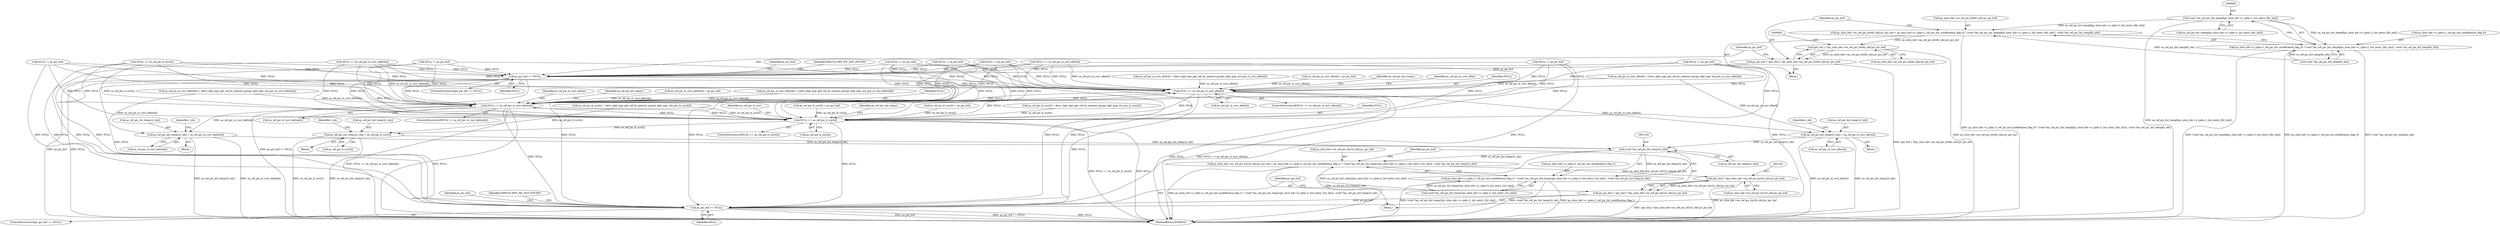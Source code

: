 digraph "0_Android_913d9e8d93d6b81bb8eac3fc2c1426651f5b259d_0@array" {
"1000907" [label="(Call,(void *)as_ref_pic_list_temp0[ps_slice_hdr->s_rplm.i1_list_entry_l0[r_idx]])"];
"1000893" [label="(Call,ps_slice_hdr->as_ref_pic_list0[r_idx].pv_pic_buf = ps_slice_hdr->s_rplm.i1_ref_pic_list_modification_flag_l0 ? (void *)as_ref_pic_list_temp0[ps_slice_hdr->s_rplm.i1_list_entry_l0[r_idx]] : (void *)as_ref_pic_list_temp0[r_idx])"];
"1000925" [label="(Call,(pic_buf_t *)ps_slice_hdr->as_ref_pic_list0[r_idx].pv_pic_buf)"];
"1000923" [label="(Call,ps_pic_buf = (pic_buf_t *)ps_slice_hdr->as_ref_pic_list0[r_idx].pv_pic_buf)"];
"1000935" [label="(Call,ps_pic_buf == NULL)"];
"1001007" [label="(Call,NULL == as_ref_pic_st_curr_after[i])"];
"1001022" [label="(Call,as_ref_pic_list_temp1[r_idx] = as_ref_pic_st_curr_after[i])"];
"1001153" [label="(Call,(void *)as_ref_pic_list_temp1[r_idx])"];
"1001128" [label="(Call,ps_slice_hdr->as_ref_pic_list1[r_idx].pv_pic_buf = ps_slice_hdr->s_rplm.i1_ref_pic_list_modification_flag_l1 ? (void *)as_ref_pic_list_temp1[ps_slice_hdr->s_rplm.i1_list_entry_l1[r_idx]] : (void *)as_ref_pic_list_temp1[r_idx])"];
"1001160" [label="(Call,(pic_buf_t *)ps_slice_hdr->as_ref_pic_list1[r_idx].pv_pic_buf)"];
"1001158" [label="(Call,ps_pic_buf = (pic_buf_t *)ps_slice_hdr->as_ref_pic_list1[r_idx].pv_pic_buf)"];
"1001170" [label="(Call,ps_pic_buf == NULL)"];
"1001136" [label="(Call,ps_slice_hdr->s_rplm.i1_ref_pic_list_modification_flag_l1 ? (void *)as_ref_pic_list_temp1[ps_slice_hdr->s_rplm.i1_list_entry_l1[r_idx]] : (void *)as_ref_pic_list_temp1[r_idx])"];
"1001049" [label="(Call,NULL == as_ref_pic_st_curr_before[i])"];
"1001064" [label="(Call,as_ref_pic_list_temp1[r_idx] = as_ref_pic_st_curr_before[i])"];
"1001091" [label="(Call,NULL == as_ref_pic_lt_curr[i])"];
"1001106" [label="(Call,as_ref_pic_list_temp1[r_idx] = as_ref_pic_lt_curr[i])"];
"1000901" [label="(Call,ps_slice_hdr->s_rplm.i1_ref_pic_list_modification_flag_l0 ? (void *)as_ref_pic_list_temp0[ps_slice_hdr->s_rplm.i1_list_entry_l0[r_idx]] : (void *)as_ref_pic_list_temp0[r_idx])"];
"1000927" [label="(Call,ps_slice_hdr->as_ref_pic_list0[r_idx].pv_pic_buf)"];
"1001006" [label="(ControlStructure,if(NULL == as_ref_pic_st_curr_after[i]))"];
"1001057" [label="(Identifier,as_ref_pic_st_curr_before)"];
"1001055" [label="(Call,as_ref_pic_st_curr_before[i] = ihevc_dpb_mgr_get_ref_by_nearest_poc(ps_dpb_mgr, ai4_poc_st_curr_before[i]))"];
"1001099" [label="(Identifier,as_ref_pic_lt_curr)"];
"1001048" [label="(ControlStructure,if(NULL == as_ref_pic_st_curr_before[i]))"];
"1001026" [label="(Call,as_ref_pic_st_curr_after[i])"];
"1001066" [label="(Identifier,as_ref_pic_list_temp1)"];
"1000941" [label="(Identifier,ps_mv_buf)"];
"1000909" [label="(Call,as_ref_pic_list_temp0[ps_slice_hdr->s_rplm.i1_list_entry_l0[r_idx]])"];
"1000702" [label="(Call,NULL != ps_pic_buf)"];
"1001051" [label="(Call,as_ref_pic_st_curr_before[i])"];
"1000856" [label="(Call,NULL == as_ref_pic_lt_curr[i])"];
"1000934" [label="(ControlStructure,if(ps_pic_buf == NULL))"];
"1000517" [label="(Call,NULL != ps_pic_buf)"];
"1001136" [label="(Call,ps_slice_hdr->s_rplm.i1_ref_pic_list_modification_flag_l1 ? (void *)as_ref_pic_list_temp1[ps_slice_hdr->s_rplm.i1_list_entry_l1[r_idx]] : (void *)as_ref_pic_list_temp1[r_idx])"];
"1001064" [label="(Call,as_ref_pic_list_temp1[r_idx] = as_ref_pic_st_curr_before[i])"];
"1000820" [label="(Call,as_ref_pic_st_curr_after[i] = ihevc_dpb_mgr_get_ref_by_nearest_poc(ps_dpb_mgr, ai4_poc_st_curr_after[i]))"];
"1001160" [label="(Call,(pic_buf_t *)ps_slice_hdr->as_ref_pic_list1[r_idx].pv_pic_buf)"];
"1001155" [label="(Call,as_ref_pic_list_temp1[r_idx])"];
"1001158" [label="(Call,ps_pic_buf = (pic_buf_t *)ps_slice_hdr->as_ref_pic_list1[r_idx].pv_pic_buf)"];
"1001097" [label="(Call,as_ref_pic_lt_curr[i] = ihevc_dpb_mgr_get_ref_by_nearest_poc(ps_dpb_mgr, ai4_poc_lt_curr[i]))"];
"1000644" [label="(Call,as_ref_pic_st_curr_before[i] = ps_pic_buf)"];
"1000935" [label="(Call,ps_pic_buf == NULL)"];
"1001049" [label="(Call,NULL == as_ref_pic_st_curr_before[i])"];
"1000540" [label="(Call,NULL != ps_pic_buf)"];
"1001091" [label="(Call,NULL == as_ref_pic_lt_curr[i])"];
"1001089" [label="(Block,)"];
"1000937" [label="(Identifier,NULL)"];
"1001086" [label="(Identifier,r_idx)"];
"1001110" [label="(Call,as_ref_pic_lt_curr[i])"];
"1001162" [label="(Call,ps_slice_hdr->as_ref_pic_list1[r_idx].pv_pic_buf)"];
"1000525" [label="(Call,as_ref_pic_lt_curr[i] = ps_pic_buf)"];
"1001090" [label="(ControlStructure,if(NULL == as_ref_pic_lt_curr[i]))"];
"1000894" [label="(Call,ps_slice_hdr->as_ref_pic_list0[r_idx].pv_pic_buf)"];
"1000939" [label="(Identifier,IHEVCD_REF_PIC_NOT_FOUND)"];
"1001065" [label="(Call,as_ref_pic_list_temp1[r_idx])"];
"1000580" [label="(Call,NULL != ps_pic_buf)"];
"1000778" [label="(Call,as_ref_pic_st_curr_before[i] = ihevc_dpb_mgr_get_ref_by_nearest_poc(ps_dpb_mgr, ai4_poc_st_curr_before[i]))"];
"1001068" [label="(Call,as_ref_pic_st_curr_before[i])"];
"1001176" [label="(Identifier,ps_mv_buf)"];
"1001047" [label="(Block,)"];
"1001002" [label="(Identifier,r_idx)"];
"1001128" [label="(Call,ps_slice_hdr->as_ref_pic_list1[r_idx].pv_pic_buf = ps_slice_hdr->s_rplm.i1_ref_pic_list_modification_flag_l1 ? (void *)as_ref_pic_list_temp1[ps_slice_hdr->s_rplm.i1_list_entry_l1[r_idx]] : (void *)as_ref_pic_list_temp1[r_idx])"];
"1000677" [label="(Call,as_ref_pic_st_curr_after[i] = ps_pic_buf)"];
"1001023" [label="(Call,as_ref_pic_list_temp1[r_idx])"];
"1001108" [label="(Identifier,as_ref_pic_list_temp1)"];
"1001172" [label="(Identifier,NULL)"];
"1001106" [label="(Call,as_ref_pic_list_temp1[r_idx] = as_ref_pic_lt_curr[i])"];
"1001126" [label="(Block,)"];
"1000548" [label="(Call,as_ref_pic_lt_curr[i] = ps_pic_buf)"];
"1001169" [label="(ControlStructure,if(ps_pic_buf == NULL))"];
"1000891" [label="(Block,)"];
"1001007" [label="(Call,NULL == as_ref_pic_st_curr_after[i])"];
"1001050" [label="(Identifier,NULL)"];
"1000603" [label="(Call,NULL != ps_pic_buf)"];
"1000907" [label="(Call,(void *)as_ref_pic_list_temp0[ps_slice_hdr->s_rplm.i1_list_entry_l0[r_idx]])"];
"1000901" [label="(Call,ps_slice_hdr->s_rplm.i1_ref_pic_list_modification_flag_l0 ? (void *)as_ref_pic_list_temp0[ps_slice_hdr->s_rplm.i1_list_entry_l0[r_idx]] : (void *)as_ref_pic_list_temp0[r_idx])"];
"1000924" [label="(Identifier,ps_pic_buf)"];
"1000814" [label="(Call,NULL == as_ref_pic_st_curr_after[i])"];
"1000893" [label="(Call,ps_slice_hdr->as_ref_pic_list0[r_idx].pv_pic_buf = ps_slice_hdr->s_rplm.i1_ref_pic_list_modification_flag_l0 ? (void *)as_ref_pic_list_temp0[ps_slice_hdr->s_rplm.i1_list_entry_l0[r_idx]] : (void *)as_ref_pic_list_temp0[r_idx])"];
"1000669" [label="(Call,NULL != ps_pic_buf)"];
"1000902" [label="(Call,ps_slice_hdr->s_rplm.i1_ref_pic_list_modification_flag_l0)"];
"1000862" [label="(Call,as_ref_pic_lt_curr[i] = ihevc_dpb_mgr_get_ref_by_nearest_poc(ps_dpb_mgr, ai4_poc_lt_curr[i]))"];
"1000772" [label="(Call,NULL == as_ref_pic_st_curr_before[i])"];
"1001107" [label="(Call,as_ref_pic_list_temp1[r_idx])"];
"1001153" [label="(Call,(void *)as_ref_pic_list_temp1[r_idx])"];
"1000925" [label="(Call,(pic_buf_t *)ps_slice_hdr->as_ref_pic_list0[r_idx].pv_pic_buf)"];
"1000636" [label="(Call,NULL != ps_pic_buf)"];
"1001142" [label="(Call,(void *)as_ref_pic_list_temp1[ps_slice_hdr->s_rplm.i1_list_entry_l1[r_idx]])"];
"1001300" [label="(MethodReturn,WORD32)"];
"1001013" [label="(Call,as_ref_pic_st_curr_after[i] = ihevc_dpb_mgr_get_ref_by_nearest_poc(ps_dpb_mgr, ai4_poc_st_curr_after[i]))"];
"1000936" [label="(Identifier,ps_pic_buf)"];
"1001009" [label="(Call,as_ref_pic_st_curr_after[i])"];
"1001137" [label="(Call,ps_slice_hdr->s_rplm.i1_ref_pic_list_modification_flag_l1)"];
"1001024" [label="(Identifier,as_ref_pic_list_temp1)"];
"1001159" [label="(Identifier,ps_pic_buf)"];
"1001171" [label="(Identifier,ps_pic_buf)"];
"1001015" [label="(Identifier,as_ref_pic_st_curr_after)"];
"1001092" [label="(Identifier,NULL)"];
"1001170" [label="(Call,ps_pic_buf == NULL)"];
"1001044" [label="(Identifier,r_idx)"];
"1001093" [label="(Call,as_ref_pic_lt_curr[i])"];
"1001129" [label="(Call,ps_slice_hdr->as_ref_pic_list1[r_idx].pv_pic_buf)"];
"1000918" [label="(Call,(void *)as_ref_pic_list_temp0[r_idx])"];
"1001005" [label="(Block,)"];
"1001022" [label="(Call,as_ref_pic_list_temp1[r_idx] = as_ref_pic_st_curr_after[i])"];
"1000923" [label="(Call,ps_pic_buf = (pic_buf_t *)ps_slice_hdr->as_ref_pic_list0[r_idx].pv_pic_buf)"];
"1001008" [label="(Identifier,NULL)"];
"1001174" [label="(Identifier,IHEVCD_REF_PIC_NOT_FOUND)"];
"1000907" -> "1000901"  [label="AST: "];
"1000907" -> "1000909"  [label="CFG: "];
"1000908" -> "1000907"  [label="AST: "];
"1000909" -> "1000907"  [label="AST: "];
"1000901" -> "1000907"  [label="CFG: "];
"1000907" -> "1001300"  [label="DDG: as_ref_pic_list_temp0[ps_slice_hdr->s_rplm.i1_list_entry_l0[r_idx]]"];
"1000907" -> "1000893"  [label="DDG: as_ref_pic_list_temp0[ps_slice_hdr->s_rplm.i1_list_entry_l0[r_idx]]"];
"1000907" -> "1000901"  [label="DDG: as_ref_pic_list_temp0[ps_slice_hdr->s_rplm.i1_list_entry_l0[r_idx]]"];
"1000893" -> "1000891"  [label="AST: "];
"1000893" -> "1000901"  [label="CFG: "];
"1000894" -> "1000893"  [label="AST: "];
"1000901" -> "1000893"  [label="AST: "];
"1000924" -> "1000893"  [label="CFG: "];
"1000893" -> "1001300"  [label="DDG: ps_slice_hdr->s_rplm.i1_ref_pic_list_modification_flag_l0 ? (void *)as_ref_pic_list_temp0[ps_slice_hdr->s_rplm.i1_list_entry_l0[r_idx]] : (void *)as_ref_pic_list_temp0[r_idx]"];
"1000918" -> "1000893"  [label="DDG: as_ref_pic_list_temp0[r_idx]"];
"1000893" -> "1000925"  [label="DDG: ps_slice_hdr->as_ref_pic_list0[r_idx].pv_pic_buf"];
"1000925" -> "1000923"  [label="AST: "];
"1000925" -> "1000927"  [label="CFG: "];
"1000926" -> "1000925"  [label="AST: "];
"1000927" -> "1000925"  [label="AST: "];
"1000923" -> "1000925"  [label="CFG: "];
"1000925" -> "1001300"  [label="DDG: ps_slice_hdr->as_ref_pic_list0[r_idx].pv_pic_buf"];
"1000925" -> "1000923"  [label="DDG: ps_slice_hdr->as_ref_pic_list0[r_idx].pv_pic_buf"];
"1000923" -> "1000891"  [label="AST: "];
"1000924" -> "1000923"  [label="AST: "];
"1000936" -> "1000923"  [label="CFG: "];
"1000923" -> "1001300"  [label="DDG: (pic_buf_t *)ps_slice_hdr->as_ref_pic_list0[r_idx].pv_pic_buf"];
"1000923" -> "1000935"  [label="DDG: ps_pic_buf"];
"1000935" -> "1000934"  [label="AST: "];
"1000935" -> "1000937"  [label="CFG: "];
"1000936" -> "1000935"  [label="AST: "];
"1000937" -> "1000935"  [label="AST: "];
"1000939" -> "1000935"  [label="CFG: "];
"1000941" -> "1000935"  [label="CFG: "];
"1000935" -> "1001300"  [label="DDG: ps_pic_buf == NULL"];
"1000935" -> "1001300"  [label="DDG: ps_pic_buf"];
"1000935" -> "1001300"  [label="DDG: NULL"];
"1000636" -> "1000935"  [label="DDG: NULL"];
"1000517" -> "1000935"  [label="DDG: NULL"];
"1000814" -> "1000935"  [label="DDG: NULL"];
"1000580" -> "1000935"  [label="DDG: NULL"];
"1000702" -> "1000935"  [label="DDG: NULL"];
"1000540" -> "1000935"  [label="DDG: NULL"];
"1000856" -> "1000935"  [label="DDG: NULL"];
"1000772" -> "1000935"  [label="DDG: NULL"];
"1000669" -> "1000935"  [label="DDG: NULL"];
"1000603" -> "1000935"  [label="DDG: NULL"];
"1000935" -> "1001007"  [label="DDG: NULL"];
"1000935" -> "1001049"  [label="DDG: NULL"];
"1000935" -> "1001091"  [label="DDG: NULL"];
"1000935" -> "1001170"  [label="DDG: NULL"];
"1001007" -> "1001006"  [label="AST: "];
"1001007" -> "1001009"  [label="CFG: "];
"1001008" -> "1001007"  [label="AST: "];
"1001009" -> "1001007"  [label="AST: "];
"1001015" -> "1001007"  [label="CFG: "];
"1001024" -> "1001007"  [label="CFG: "];
"1001007" -> "1001300"  [label="DDG: NULL"];
"1001007" -> "1001300"  [label="DDG: NULL == as_ref_pic_st_curr_after[i]"];
"1000517" -> "1001007"  [label="DDG: NULL"];
"1000814" -> "1001007"  [label="DDG: NULL"];
"1000814" -> "1001007"  [label="DDG: as_ref_pic_st_curr_after[i]"];
"1000580" -> "1001007"  [label="DDG: NULL"];
"1001091" -> "1001007"  [label="DDG: NULL"];
"1000702" -> "1001007"  [label="DDG: NULL"];
"1000540" -> "1001007"  [label="DDG: NULL"];
"1000856" -> "1001007"  [label="DDG: NULL"];
"1000772" -> "1001007"  [label="DDG: NULL"];
"1001049" -> "1001007"  [label="DDG: NULL"];
"1000636" -> "1001007"  [label="DDG: NULL"];
"1000669" -> "1001007"  [label="DDG: NULL"];
"1000603" -> "1001007"  [label="DDG: NULL"];
"1000677" -> "1001007"  [label="DDG: as_ref_pic_st_curr_after[i]"];
"1001013" -> "1001007"  [label="DDG: as_ref_pic_st_curr_after[i]"];
"1000820" -> "1001007"  [label="DDG: as_ref_pic_st_curr_after[i]"];
"1001007" -> "1001022"  [label="DDG: as_ref_pic_st_curr_after[i]"];
"1001007" -> "1001049"  [label="DDG: NULL"];
"1001007" -> "1001091"  [label="DDG: NULL"];
"1001007" -> "1001170"  [label="DDG: NULL"];
"1001022" -> "1001005"  [label="AST: "];
"1001022" -> "1001026"  [label="CFG: "];
"1001023" -> "1001022"  [label="AST: "];
"1001026" -> "1001022"  [label="AST: "];
"1001002" -> "1001022"  [label="CFG: "];
"1001022" -> "1001300"  [label="DDG: as_ref_pic_st_curr_after[i]"];
"1001022" -> "1001300"  [label="DDG: as_ref_pic_list_temp1[r_idx]"];
"1001013" -> "1001022"  [label="DDG: as_ref_pic_st_curr_after[i]"];
"1001022" -> "1001153"  [label="DDG: as_ref_pic_list_temp1[r_idx]"];
"1001153" -> "1001136"  [label="AST: "];
"1001153" -> "1001155"  [label="CFG: "];
"1001154" -> "1001153"  [label="AST: "];
"1001155" -> "1001153"  [label="AST: "];
"1001136" -> "1001153"  [label="CFG: "];
"1001153" -> "1001300"  [label="DDG: as_ref_pic_list_temp1[r_idx]"];
"1001153" -> "1001128"  [label="DDG: as_ref_pic_list_temp1[r_idx]"];
"1001153" -> "1001136"  [label="DDG: as_ref_pic_list_temp1[r_idx]"];
"1001064" -> "1001153"  [label="DDG: as_ref_pic_list_temp1[r_idx]"];
"1001106" -> "1001153"  [label="DDG: as_ref_pic_list_temp1[r_idx]"];
"1001128" -> "1001126"  [label="AST: "];
"1001128" -> "1001136"  [label="CFG: "];
"1001129" -> "1001128"  [label="AST: "];
"1001136" -> "1001128"  [label="AST: "];
"1001159" -> "1001128"  [label="CFG: "];
"1001128" -> "1001300"  [label="DDG: ps_slice_hdr->s_rplm.i1_ref_pic_list_modification_flag_l1 ? (void *)as_ref_pic_list_temp1[ps_slice_hdr->s_rplm.i1_list_entry_l1[r_idx]] : (void *)as_ref_pic_list_temp1[r_idx]"];
"1001142" -> "1001128"  [label="DDG: as_ref_pic_list_temp1[ps_slice_hdr->s_rplm.i1_list_entry_l1[r_idx]]"];
"1001128" -> "1001160"  [label="DDG: ps_slice_hdr->as_ref_pic_list1[r_idx].pv_pic_buf"];
"1001160" -> "1001158"  [label="AST: "];
"1001160" -> "1001162"  [label="CFG: "];
"1001161" -> "1001160"  [label="AST: "];
"1001162" -> "1001160"  [label="AST: "];
"1001158" -> "1001160"  [label="CFG: "];
"1001160" -> "1001300"  [label="DDG: ps_slice_hdr->as_ref_pic_list1[r_idx].pv_pic_buf"];
"1001160" -> "1001158"  [label="DDG: ps_slice_hdr->as_ref_pic_list1[r_idx].pv_pic_buf"];
"1001158" -> "1001126"  [label="AST: "];
"1001159" -> "1001158"  [label="AST: "];
"1001171" -> "1001158"  [label="CFG: "];
"1001158" -> "1001300"  [label="DDG: (pic_buf_t *)ps_slice_hdr->as_ref_pic_list1[r_idx].pv_pic_buf"];
"1001158" -> "1001170"  [label="DDG: ps_pic_buf"];
"1001170" -> "1001169"  [label="AST: "];
"1001170" -> "1001172"  [label="CFG: "];
"1001171" -> "1001170"  [label="AST: "];
"1001172" -> "1001170"  [label="AST: "];
"1001174" -> "1001170"  [label="CFG: "];
"1001176" -> "1001170"  [label="CFG: "];
"1001170" -> "1001300"  [label="DDG: ps_pic_buf == NULL"];
"1001170" -> "1001300"  [label="DDG: NULL"];
"1001170" -> "1001300"  [label="DDG: ps_pic_buf"];
"1000517" -> "1001170"  [label="DDG: NULL"];
"1000814" -> "1001170"  [label="DDG: NULL"];
"1000580" -> "1001170"  [label="DDG: NULL"];
"1001091" -> "1001170"  [label="DDG: NULL"];
"1000702" -> "1001170"  [label="DDG: NULL"];
"1000540" -> "1001170"  [label="DDG: NULL"];
"1000856" -> "1001170"  [label="DDG: NULL"];
"1000772" -> "1001170"  [label="DDG: NULL"];
"1001049" -> "1001170"  [label="DDG: NULL"];
"1000636" -> "1001170"  [label="DDG: NULL"];
"1000669" -> "1001170"  [label="DDG: NULL"];
"1000603" -> "1001170"  [label="DDG: NULL"];
"1001136" -> "1001142"  [label="CFG: "];
"1001137" -> "1001136"  [label="AST: "];
"1001142" -> "1001136"  [label="AST: "];
"1001136" -> "1001300"  [label="DDG: ps_slice_hdr->s_rplm.i1_ref_pic_list_modification_flag_l1"];
"1001136" -> "1001300"  [label="DDG: (void *)as_ref_pic_list_temp1[ps_slice_hdr->s_rplm.i1_list_entry_l1[r_idx]]"];
"1001136" -> "1001300"  [label="DDG: (void *)as_ref_pic_list_temp1[r_idx]"];
"1001142" -> "1001136"  [label="DDG: as_ref_pic_list_temp1[ps_slice_hdr->s_rplm.i1_list_entry_l1[r_idx]]"];
"1001049" -> "1001048"  [label="AST: "];
"1001049" -> "1001051"  [label="CFG: "];
"1001050" -> "1001049"  [label="AST: "];
"1001051" -> "1001049"  [label="AST: "];
"1001057" -> "1001049"  [label="CFG: "];
"1001066" -> "1001049"  [label="CFG: "];
"1001049" -> "1001300"  [label="DDG: NULL == as_ref_pic_st_curr_before[i]"];
"1001049" -> "1001300"  [label="DDG: NULL"];
"1000517" -> "1001049"  [label="DDG: NULL"];
"1000814" -> "1001049"  [label="DDG: NULL"];
"1000580" -> "1001049"  [label="DDG: NULL"];
"1001091" -> "1001049"  [label="DDG: NULL"];
"1000702" -> "1001049"  [label="DDG: NULL"];
"1000540" -> "1001049"  [label="DDG: NULL"];
"1000856" -> "1001049"  [label="DDG: NULL"];
"1000772" -> "1001049"  [label="DDG: NULL"];
"1000772" -> "1001049"  [label="DDG: as_ref_pic_st_curr_before[i]"];
"1000636" -> "1001049"  [label="DDG: NULL"];
"1000669" -> "1001049"  [label="DDG: NULL"];
"1000603" -> "1001049"  [label="DDG: NULL"];
"1000644" -> "1001049"  [label="DDG: as_ref_pic_st_curr_before[i]"];
"1000778" -> "1001049"  [label="DDG: as_ref_pic_st_curr_before[i]"];
"1001055" -> "1001049"  [label="DDG: as_ref_pic_st_curr_before[i]"];
"1001049" -> "1001064"  [label="DDG: as_ref_pic_st_curr_before[i]"];
"1001049" -> "1001091"  [label="DDG: NULL"];
"1001064" -> "1001047"  [label="AST: "];
"1001064" -> "1001068"  [label="CFG: "];
"1001065" -> "1001064"  [label="AST: "];
"1001068" -> "1001064"  [label="AST: "];
"1001044" -> "1001064"  [label="CFG: "];
"1001064" -> "1001300"  [label="DDG: as_ref_pic_list_temp1[r_idx]"];
"1001064" -> "1001300"  [label="DDG: as_ref_pic_st_curr_before[i]"];
"1001055" -> "1001064"  [label="DDG: as_ref_pic_st_curr_before[i]"];
"1001091" -> "1001090"  [label="AST: "];
"1001091" -> "1001093"  [label="CFG: "];
"1001092" -> "1001091"  [label="AST: "];
"1001093" -> "1001091"  [label="AST: "];
"1001099" -> "1001091"  [label="CFG: "];
"1001108" -> "1001091"  [label="CFG: "];
"1001091" -> "1001300"  [label="DDG: NULL == as_ref_pic_lt_curr[i]"];
"1001091" -> "1001300"  [label="DDG: NULL"];
"1000517" -> "1001091"  [label="DDG: NULL"];
"1000814" -> "1001091"  [label="DDG: NULL"];
"1000580" -> "1001091"  [label="DDG: NULL"];
"1000702" -> "1001091"  [label="DDG: NULL"];
"1000540" -> "1001091"  [label="DDG: NULL"];
"1000856" -> "1001091"  [label="DDG: NULL"];
"1000856" -> "1001091"  [label="DDG: as_ref_pic_lt_curr[i]"];
"1000772" -> "1001091"  [label="DDG: NULL"];
"1000636" -> "1001091"  [label="DDG: NULL"];
"1000669" -> "1001091"  [label="DDG: NULL"];
"1000603" -> "1001091"  [label="DDG: NULL"];
"1000525" -> "1001091"  [label="DDG: as_ref_pic_lt_curr[i]"];
"1000548" -> "1001091"  [label="DDG: as_ref_pic_lt_curr[i]"];
"1001097" -> "1001091"  [label="DDG: as_ref_pic_lt_curr[i]"];
"1000862" -> "1001091"  [label="DDG: as_ref_pic_lt_curr[i]"];
"1001091" -> "1001106"  [label="DDG: as_ref_pic_lt_curr[i]"];
"1001106" -> "1001089"  [label="AST: "];
"1001106" -> "1001110"  [label="CFG: "];
"1001107" -> "1001106"  [label="AST: "];
"1001110" -> "1001106"  [label="AST: "];
"1001086" -> "1001106"  [label="CFG: "];
"1001106" -> "1001300"  [label="DDG: as_ref_pic_lt_curr[i]"];
"1001106" -> "1001300"  [label="DDG: as_ref_pic_list_temp1[r_idx]"];
"1001097" -> "1001106"  [label="DDG: as_ref_pic_lt_curr[i]"];
"1000901" -> "1000918"  [label="CFG: "];
"1000902" -> "1000901"  [label="AST: "];
"1000918" -> "1000901"  [label="AST: "];
"1000901" -> "1001300"  [label="DDG: (void *)as_ref_pic_list_temp0[r_idx]"];
"1000901" -> "1001300"  [label="DDG: (void *)as_ref_pic_list_temp0[ps_slice_hdr->s_rplm.i1_list_entry_l0[r_idx]]"];
"1000901" -> "1001300"  [label="DDG: ps_slice_hdr->s_rplm.i1_ref_pic_list_modification_flag_l0"];
"1000918" -> "1000901"  [label="DDG: as_ref_pic_list_temp0[r_idx]"];
}
